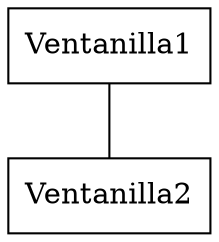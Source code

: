 digraph listaVentanillas {
node[shape=box]
edge[arrowhead=none]
0 [label=Ventanilla1]
1 [label=Ventanilla2]
0->1
rankdir=TB
}